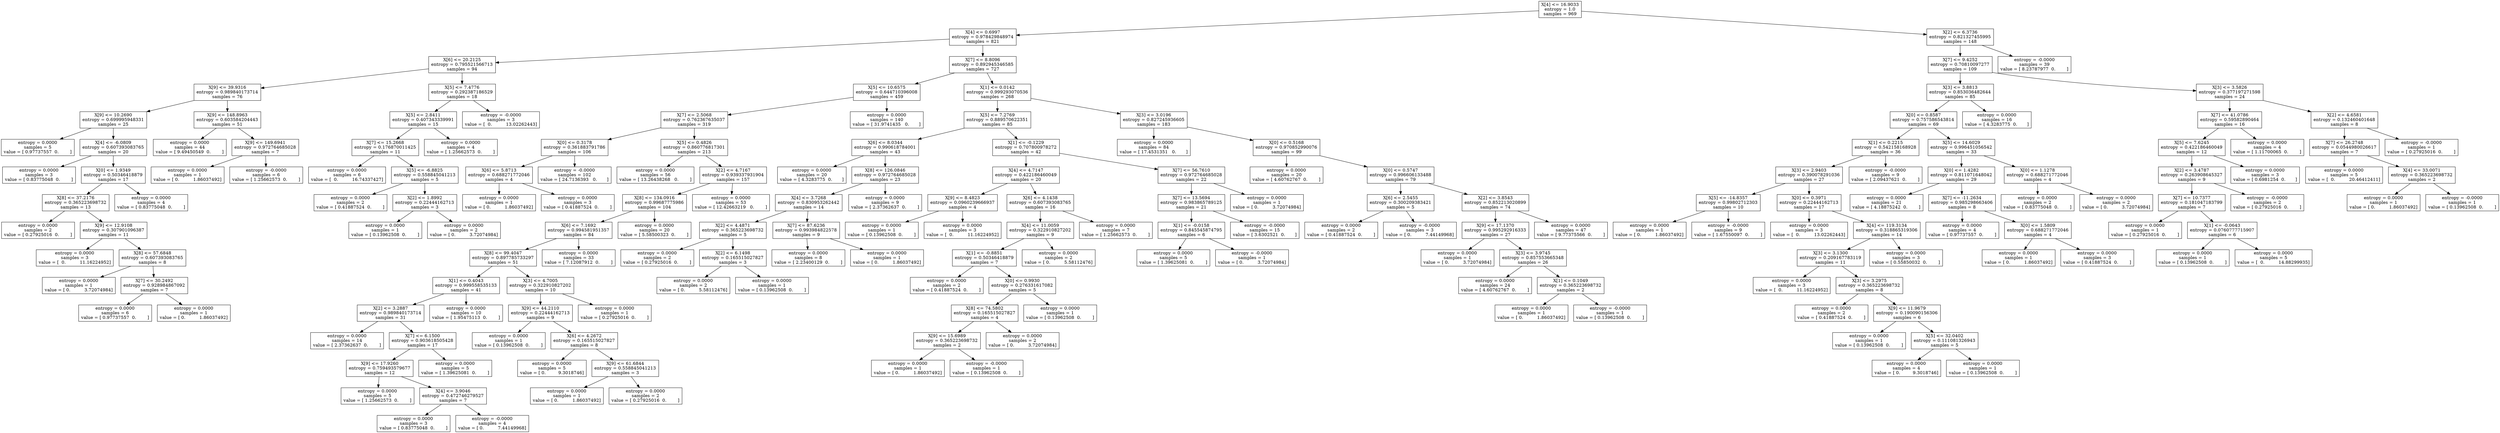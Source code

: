 digraph Tree {
0 [label="X[4] <= 16.9033\nentropy = 1.0\nsamples = 969", shape="box"] ;
1 [label="X[4] <= 0.6997\nentropy = 0.978429848974\nsamples = 821", shape="box"] ;
0 -> 1 ;
2 [label="X[6] <= 20.2125\nentropy = 0.795521566713\nsamples = 94", shape="box"] ;
1 -> 2 ;
3 [label="X[9] <= 39.9316\nentropy = 0.989840173714\nsamples = 76", shape="box"] ;
2 -> 3 ;
4 [label="X[9] <= 10.2690\nentropy = 0.699995948331\nsamples = 25", shape="box"] ;
3 -> 4 ;
5 [label="entropy = 0.0000\nsamples = 5\nvalue = [ 0.97737557  0.        ]", shape="box"] ;
4 -> 5 ;
6 [label="X[4] <= -6.0809\nentropy = 0.607393083765\nsamples = 20", shape="box"] ;
4 -> 6 ;
7 [label="entropy = 0.0000\nsamples = 3\nvalue = [ 0.83775048  0.        ]", shape="box"] ;
6 -> 7 ;
8 [label="X[0] <= 1.9349\nentropy = 0.50346418879\nsamples = 17", shape="box"] ;
6 -> 8 ;
9 [label="X[8] <= 37.2176\nentropy = 0.365223698732\nsamples = 13", shape="box"] ;
8 -> 9 ;
10 [label="entropy = 0.0000\nsamples = 2\nvalue = [ 0.27925016  0.        ]", shape="box"] ;
9 -> 10 ;
11 [label="X[9] <= 12.9108\nentropy = 0.307901096387\nsamples = 11", shape="box"] ;
9 -> 11 ;
12 [label="entropy = 0.0000\nsamples = 3\nvalue = [  0.          11.16224952]", shape="box"] ;
11 -> 12 ;
13 [label="X[8] <= 57.6848\nentropy = 0.607393083765\nsamples = 8", shape="box"] ;
11 -> 13 ;
14 [label="entropy = 0.0000\nsamples = 1\nvalue = [ 0.          3.72074984]", shape="box"] ;
13 -> 14 ;
15 [label="X[7] <= 30.2492\nentropy = 0.928984867092\nsamples = 7", shape="box"] ;
13 -> 15 ;
16 [label="entropy = 0.0000\nsamples = 6\nvalue = [ 0.97737557  0.        ]", shape="box"] ;
15 -> 16 ;
17 [label="entropy = 0.0000\nsamples = 1\nvalue = [ 0.          1.86037492]", shape="box"] ;
15 -> 17 ;
18 [label="entropy = 0.0000\nsamples = 4\nvalue = [ 0.83775048  0.        ]", shape="box"] ;
8 -> 18 ;
19 [label="X[9] <= 148.8963\nentropy = 0.603584204443\nsamples = 51", shape="box"] ;
3 -> 19 ;
20 [label="entropy = 0.0000\nsamples = 44\nvalue = [ 9.49450549  0.        ]", shape="box"] ;
19 -> 20 ;
21 [label="X[9] <= 149.6941\nentropy = 0.972764685028\nsamples = 7", shape="box"] ;
19 -> 21 ;
22 [label="entropy = 0.0000\nsamples = 1\nvalue = [ 0.          1.86037492]", shape="box"] ;
21 -> 22 ;
23 [label="entropy = -0.0000\nsamples = 6\nvalue = [ 1.25662573  0.        ]", shape="box"] ;
21 -> 23 ;
24 [label="X[5] <= 7.4776\nentropy = 0.292387186529\nsamples = 18", shape="box"] ;
2 -> 24 ;
25 [label="X[5] <= 2.8411\nentropy = 0.407343339991\nsamples = 15", shape="box"] ;
24 -> 25 ;
26 [label="X[7] <= 15.2668\nentropy = 0.176870011425\nsamples = 11", shape="box"] ;
25 -> 26 ;
27 [label="entropy = 0.0000\nsamples = 6\nvalue = [  0.          16.74337427]", shape="box"] ;
26 -> 27 ;
28 [label="X[5] <= -6.8825\nentropy = 0.558845041213\nsamples = 5", shape="box"] ;
26 -> 28 ;
29 [label="entropy = 0.0000\nsamples = 2\nvalue = [ 0.41887524  0.        ]", shape="box"] ;
28 -> 29 ;
30 [label="X[2] <= 1.8992\nentropy = 0.22444162713\nsamples = 3", shape="box"] ;
28 -> 30 ;
31 [label="entropy = 0.0000\nsamples = 1\nvalue = [ 0.13962508  0.        ]", shape="box"] ;
30 -> 31 ;
32 [label="entropy = 0.0000\nsamples = 2\nvalue = [ 0.          3.72074984]", shape="box"] ;
30 -> 32 ;
33 [label="entropy = 0.0000\nsamples = 4\nvalue = [ 1.25662573  0.        ]", shape="box"] ;
25 -> 33 ;
34 [label="entropy = -0.0000\nsamples = 3\nvalue = [  0.          13.02262443]", shape="box"] ;
24 -> 34 ;
35 [label="X[7] <= 8.8096\nentropy = 0.892945346585\nsamples = 727", shape="box"] ;
1 -> 35 ;
36 [label="X[5] <= 10.6575\nentropy = 0.644710396008\nsamples = 459", shape="box"] ;
35 -> 36 ;
37 [label="X[7] <= 2.5068\nentropy = 0.762367635037\nsamples = 319", shape="box"] ;
36 -> 37 ;
38 [label="X[0] <= 0.3178\nentropy = 0.361883791786\nsamples = 106", shape="box"] ;
37 -> 38 ;
39 [label="X[6] <= 5.8713\nentropy = 0.688271772046\nsamples = 4", shape="box"] ;
38 -> 39 ;
40 [label="entropy = 0.0000\nsamples = 1\nvalue = [ 0.          1.86037492]", shape="box"] ;
39 -> 40 ;
41 [label="entropy = 0.0000\nsamples = 3\nvalue = [ 0.41887524  0.        ]", shape="box"] ;
39 -> 41 ;
42 [label="entropy = -0.0000\nsamples = 102\nvalue = [ 24.7136393   0.       ]", shape="box"] ;
38 -> 42 ;
43 [label="X[5] <= 0.4826\nentropy = 0.860776817301\nsamples = 213", shape="box"] ;
37 -> 43 ;
44 [label="entropy = 0.0000\nsamples = 56\nvalue = [ 13.26438268   0.        ]", shape="box"] ;
43 -> 44 ;
45 [label="X[2] <= 4.7167\nentropy = 0.939337931904\nsamples = 157", shape="box"] ;
43 -> 45 ;
46 [label="X[8] <= 134.0916\nentropy = 0.99687775986\nsamples = 104", shape="box"] ;
45 -> 46 ;
47 [label="X[6] <= 7.1692\nentropy = 0.994581951357\nsamples = 84", shape="box"] ;
46 -> 47 ;
48 [label="X[8] <= 99.4047\nentropy = 0.897785733297\nsamples = 51", shape="box"] ;
47 -> 48 ;
49 [label="X[1] <= 0.4043\nentropy = 0.999558535133\nsamples = 41", shape="box"] ;
48 -> 49 ;
50 [label="X[2] <= 3.2887\nentropy = 0.989840173714\nsamples = 31", shape="box"] ;
49 -> 50 ;
51 [label="entropy = 0.0000\nsamples = 14\nvalue = [ 2.37362637  0.        ]", shape="box"] ;
50 -> 51 ;
52 [label="X[7] <= 6.1500\nentropy = 0.903618505428\nsamples = 17", shape="box"] ;
50 -> 52 ;
53 [label="X[9] <= 17.9260\nentropy = 0.759493579677\nsamples = 12", shape="box"] ;
52 -> 53 ;
54 [label="entropy = 0.0000\nsamples = 5\nvalue = [ 1.25662573  0.        ]", shape="box"] ;
53 -> 54 ;
55 [label="X[4] <= 3.9046\nentropy = 0.472746279527\nsamples = 7", shape="box"] ;
53 -> 55 ;
56 [label="entropy = 0.0000\nsamples = 3\nvalue = [ 0.83775048  0.        ]", shape="box"] ;
55 -> 56 ;
57 [label="entropy = -0.0000\nsamples = 4\nvalue = [ 0.          7.44149968]", shape="box"] ;
55 -> 57 ;
58 [label="entropy = 0.0000\nsamples = 5\nvalue = [ 1.39625081  0.        ]", shape="box"] ;
52 -> 58 ;
59 [label="entropy = 0.0000\nsamples = 10\nvalue = [ 1.95475113  0.        ]", shape="box"] ;
49 -> 59 ;
60 [label="X[3] <= 4.7005\nentropy = 0.322910827202\nsamples = 10", shape="box"] ;
48 -> 60 ;
61 [label="X[9] <= 44.2110\nentropy = 0.22444162713\nsamples = 9", shape="box"] ;
60 -> 61 ;
62 [label="entropy = 0.0000\nsamples = 1\nvalue = [ 0.13962508  0.        ]", shape="box"] ;
61 -> 62 ;
63 [label="X[6] <= 4.2672\nentropy = 0.165515027827\nsamples = 8", shape="box"] ;
61 -> 63 ;
64 [label="entropy = 0.0000\nsamples = 5\nvalue = [ 0.         9.3018746]", shape="box"] ;
63 -> 64 ;
65 [label="X[9] <= 61.6844\nentropy = 0.558845041213\nsamples = 3", shape="box"] ;
63 -> 65 ;
66 [label="entropy = 0.0000\nsamples = 1\nvalue = [ 0.          1.86037492]", shape="box"] ;
65 -> 66 ;
67 [label="entropy = 0.0000\nsamples = 2\nvalue = [ 0.27925016  0.        ]", shape="box"] ;
65 -> 67 ;
68 [label="entropy = 0.0000\nsamples = 1\nvalue = [ 0.27925016  0.        ]", shape="box"] ;
60 -> 68 ;
69 [label="entropy = 0.0000\nsamples = 33\nvalue = [ 7.12087912  0.        ]", shape="box"] ;
47 -> 69 ;
70 [label="entropy = 0.0000\nsamples = 20\nvalue = [ 5.58500323  0.        ]", shape="box"] ;
46 -> 70 ;
71 [label="entropy = 0.0000\nsamples = 53\nvalue = [ 12.42663219   0.        ]", shape="box"] ;
45 -> 71 ;
72 [label="entropy = 0.0000\nsamples = 140\nvalue = [ 31.9741435   0.       ]", shape="box"] ;
36 -> 72 ;
73 [label="X[1] <= 0.0142\nentropy = 0.999293070536\nsamples = 268", shape="box"] ;
35 -> 73 ;
74 [label="X[5] <= 7.2769\nentropy = 0.889570622351\nsamples = 85", shape="box"] ;
73 -> 74 ;
75 [label="X[6] <= 8.0344\nentropy = 0.990618784001\nsamples = 43", shape="box"] ;
74 -> 75 ;
76 [label="entropy = 0.0000\nsamples = 20\nvalue = [ 4.3283775  0.       ]", shape="box"] ;
75 -> 76 ;
77 [label="X[8] <= 126.0846\nentropy = 0.972764685028\nsamples = 23", shape="box"] ;
75 -> 77 ;
78 [label="X[4] <= 3.7268\nentropy = 0.830953262442\nsamples = 14", shape="box"] ;
77 -> 78 ;
79 [label="X[2] <= 4.4871\nentropy = 0.365223698732\nsamples = 5", shape="box"] ;
78 -> 79 ;
80 [label="entropy = 0.0000\nsamples = 2\nvalue = [ 0.27925016  0.        ]", shape="box"] ;
79 -> 80 ;
81 [label="X[2] <= 6.1498\nentropy = 0.165515027827\nsamples = 3", shape="box"] ;
79 -> 81 ;
82 [label="entropy = 0.0000\nsamples = 2\nvalue = [ 0.          5.58112476]", shape="box"] ;
81 -> 82 ;
83 [label="entropy = 0.0000\nsamples = 1\nvalue = [ 0.13962508  0.        ]", shape="box"] ;
81 -> 83 ;
84 [label="X[7] <= 87.6236\nentropy = 0.993984822578\nsamples = 9", shape="box"] ;
78 -> 84 ;
85 [label="entropy = 0.0000\nsamples = 8\nvalue = [ 2.23400129  0.        ]", shape="box"] ;
84 -> 85 ;
86 [label="entropy = 0.0000\nsamples = 1\nvalue = [ 0.          1.86037492]", shape="box"] ;
84 -> 86 ;
87 [label="entropy = 0.0000\nsamples = 9\nvalue = [ 2.37362637  0.        ]", shape="box"] ;
77 -> 87 ;
88 [label="X[1] <= -0.1229\nentropy = 0.707800978272\nsamples = 42", shape="box"] ;
74 -> 88 ;
89 [label="X[4] <= 4.7147\nentropy = 0.422186460049\nsamples = 20", shape="box"] ;
88 -> 89 ;
90 [label="X[9] <= 8.4823\nentropy = 0.0960239666937\nsamples = 4", shape="box"] ;
89 -> 90 ;
91 [label="entropy = 0.0000\nsamples = 1\nvalue = [ 0.13962508  0.        ]", shape="box"] ;
90 -> 91 ;
92 [label="entropy = 0.0000\nsamples = 3\nvalue = [  0.          11.16224952]", shape="box"] ;
90 -> 92 ;
93 [label="X[6] <= 4.1438\nentropy = 0.607393083765\nsamples = 16", shape="box"] ;
89 -> 93 ;
94 [label="X[4] <= 11.0059\nentropy = 0.322910827202\nsamples = 9", shape="box"] ;
93 -> 94 ;
95 [label="X[1] <= -0.8851\nentropy = 0.50346418879\nsamples = 7", shape="box"] ;
94 -> 95 ;
96 [label="entropy = 0.0000\nsamples = 2\nvalue = [ 0.41887524  0.        ]", shape="box"] ;
95 -> 96 ;
97 [label="X[0] <= 0.9930\nentropy = 0.276331617082\nsamples = 5", shape="box"] ;
95 -> 97 ;
98 [label="X[8] <= 74.5802\nentropy = 0.165515027827\nsamples = 4", shape="box"] ;
97 -> 98 ;
99 [label="X[9] <= 15.6989\nentropy = 0.365223698732\nsamples = 2", shape="box"] ;
98 -> 99 ;
100 [label="entropy = 0.0000\nsamples = 1\nvalue = [ 0.          1.86037492]", shape="box"] ;
99 -> 100 ;
101 [label="entropy = -0.0000\nsamples = 1\nvalue = [ 0.13962508  0.        ]", shape="box"] ;
99 -> 101 ;
102 [label="entropy = 0.0000\nsamples = 2\nvalue = [ 0.          3.72074984]", shape="box"] ;
98 -> 102 ;
103 [label="entropy = 0.0000\nsamples = 1\nvalue = [ 0.13962508  0.        ]", shape="box"] ;
97 -> 103 ;
104 [label="entropy = 0.0000\nsamples = 2\nvalue = [ 0.          5.58112476]", shape="box"] ;
94 -> 104 ;
105 [label="entropy = 0.0000\nsamples = 7\nvalue = [ 1.25662573  0.        ]", shape="box"] ;
93 -> 105 ;
106 [label="X[7] <= 56.7610\nentropy = 0.972764685028\nsamples = 22", shape="box"] ;
88 -> 106 ;
107 [label="X[7] <= 13.5694\nentropy = 0.983865789125\nsamples = 21", shape="box"] ;
106 -> 107 ;
108 [label="X[1] <= -0.0158\nentropy = 0.845545874795\nsamples = 6", shape="box"] ;
107 -> 108 ;
109 [label="entropy = 0.0000\nsamples = 5\nvalue = [ 1.39625081  0.        ]", shape="box"] ;
108 -> 109 ;
110 [label="entropy = -0.0000\nsamples = 1\nvalue = [ 0.          3.72074984]", shape="box"] ;
108 -> 110 ;
111 [label="entropy = -0.0000\nsamples = 15\nvalue = [ 3.6302521  0.       ]", shape="box"] ;
107 -> 111 ;
112 [label="entropy = 0.0000\nsamples = 1\nvalue = [ 0.          3.72074984]", shape="box"] ;
106 -> 112 ;
113 [label="X[3] <= 3.0196\nentropy = 0.827245936605\nsamples = 183", shape="box"] ;
73 -> 113 ;
114 [label="entropy = 0.0000\nsamples = 84\nvalue = [ 17.4531351   0.       ]", shape="box"] ;
113 -> 114 ;
115 [label="X[0] <= 0.5168\nentropy = 0.970852990076\nsamples = 99", shape="box"] ;
113 -> 115 ;
116 [label="entropy = 0.0000\nsamples = 20\nvalue = [ 4.60762767  0.        ]", shape="box"] ;
115 -> 116 ;
117 [label="X[0] <= 0.5747\nentropy = 0.996606133488\nsamples = 79", shape="box"] ;
115 -> 117 ;
118 [label="X[6] <= 2.5455\nentropy = 0.300209383421\nsamples = 5", shape="box"] ;
117 -> 118 ;
119 [label="entropy = 0.0000\nsamples = 2\nvalue = [ 0.41887524  0.        ]", shape="box"] ;
118 -> 119 ;
120 [label="entropy = -0.0000\nsamples = 3\nvalue = [ 0.          7.44149968]", shape="box"] ;
118 -> 120 ;
121 [label="X[2] <= 3.8543\nentropy = 0.852213020899\nsamples = 74", shape="box"] ;
117 -> 121 ;
122 [label="X[9] <= 17.1370\nentropy = 0.995292916333\nsamples = 27", shape="box"] ;
121 -> 122 ;
123 [label="entropy = 0.0000\nsamples = 1\nvalue = [ 0.          3.72074984]", shape="box"] ;
122 -> 123 ;
124 [label="X[3] <= 3.9745\nentropy = 0.857553665348\nsamples = 26", shape="box"] ;
122 -> 124 ;
125 [label="entropy = 0.0000\nsamples = 24\nvalue = [ 4.60762767  0.        ]", shape="box"] ;
124 -> 125 ;
126 [label="X[1] <= 0.1049\nentropy = 0.365223698732\nsamples = 2", shape="box"] ;
124 -> 126 ;
127 [label="entropy = 0.0000\nsamples = 1\nvalue = [ 0.          1.86037492]", shape="box"] ;
126 -> 127 ;
128 [label="entropy = -0.0000\nsamples = 1\nvalue = [ 0.13962508  0.        ]", shape="box"] ;
126 -> 128 ;
129 [label="entropy = 0.0000\nsamples = 47\nvalue = [ 9.77375566  0.        ]", shape="box"] ;
121 -> 129 ;
130 [label="X[2] <= 6.3736\nentropy = 0.821327455995\nsamples = 148", shape="box"] ;
0 -> 130 ;
131 [label="X[7] <= 9.4252\nentropy = 0.70810097277\nsamples = 109", shape="box"] ;
130 -> 131 ;
132 [label="X[3] <= 3.8813\nentropy = 0.853036482644\nsamples = 85", shape="box"] ;
131 -> 132 ;
133 [label="X[0] <= 0.8587\nentropy = 0.757586543814\nsamples = 69", shape="box"] ;
132 -> 133 ;
134 [label="X[1] <= 0.2215\nentropy = 0.542158168928\nsamples = 36", shape="box"] ;
133 -> 134 ;
135 [label="X[3] <= 2.9403\nentropy = 0.390078291036\nsamples = 27", shape="box"] ;
134 -> 135 ;
136 [label="X[5] <= -14.8357\nentropy = 0.99802712303\nsamples = 10", shape="box"] ;
135 -> 136 ;
137 [label="entropy = 0.0000\nsamples = 1\nvalue = [ 0.          1.86037492]", shape="box"] ;
136 -> 137 ;
138 [label="entropy = -0.0000\nsamples = 9\nvalue = [ 1.67550097  0.        ]", shape="box"] ;
136 -> 138 ;
139 [label="X[0] <= 0.3971\nentropy = 0.22444162713\nsamples = 17", shape="box"] ;
135 -> 139 ;
140 [label="entropy = 0.0000\nsamples = 3\nvalue = [  0.          13.02262443]", shape="box"] ;
139 -> 140 ;
141 [label="X[4] <= 119.3134\nentropy = 0.318865319306\nsamples = 14", shape="box"] ;
139 -> 141 ;
142 [label="X[3] <= 3.1300\nentropy = 0.209167783119\nsamples = 11", shape="box"] ;
141 -> 142 ;
143 [label="entropy = 0.0000\nsamples = 3\nvalue = [  0.          11.16224952]", shape="box"] ;
142 -> 143 ;
144 [label="X[3] <= 3.2975\nentropy = 0.365223698732\nsamples = 8", shape="box"] ;
142 -> 144 ;
145 [label="entropy = 0.0000\nsamples = 2\nvalue = [ 0.41887524  0.        ]", shape="box"] ;
144 -> 145 ;
146 [label="X[9] <= 11.9679\nentropy = 0.190090156306\nsamples = 6", shape="box"] ;
144 -> 146 ;
147 [label="entropy = 0.0000\nsamples = 1\nvalue = [ 0.13962508  0.        ]", shape="box"] ;
146 -> 147 ;
148 [label="X[5] <= 32.0402\nentropy = 0.111081326943\nsamples = 5", shape="box"] ;
146 -> 148 ;
149 [label="entropy = 0.0000\nsamples = 4\nvalue = [ 0.         9.3018746]", shape="box"] ;
148 -> 149 ;
150 [label="entropy = 0.0000\nsamples = 1\nvalue = [ 0.13962508  0.        ]", shape="box"] ;
148 -> 150 ;
151 [label="entropy = 0.0000\nsamples = 3\nvalue = [ 0.55850032  0.        ]", shape="box"] ;
141 -> 151 ;
152 [label="entropy = -0.0000\nsamples = 9\nvalue = [ 2.09437621  0.        ]", shape="box"] ;
134 -> 152 ;
153 [label="X[5] <= 14.6029\nentropy = 0.996451056542\nsamples = 33", shape="box"] ;
133 -> 153 ;
154 [label="X[0] <= 1.4282\nentropy = 0.811071648042\nsamples = 29", shape="box"] ;
153 -> 154 ;
155 [label="entropy = 0.0000\nsamples = 21\nvalue = [ 4.18875242  0.        ]", shape="box"] ;
154 -> 155 ;
156 [label="X[7] <= -11.2634\nentropy = 0.985298663406\nsamples = 8", shape="box"] ;
154 -> 156 ;
157 [label="entropy = 0.0000\nsamples = 4\nvalue = [ 0.97737557  0.        ]", shape="box"] ;
156 -> 157 ;
158 [label="X[0] <= 1.5809\nentropy = 0.688271772046\nsamples = 4", shape="box"] ;
156 -> 158 ;
159 [label="entropy = 0.0000\nsamples = 1\nvalue = [ 0.          1.86037492]", shape="box"] ;
158 -> 159 ;
160 [label="entropy = 0.0000\nsamples = 3\nvalue = [ 0.41887524  0.        ]", shape="box"] ;
158 -> 160 ;
161 [label="X[0] <= 1.1278\nentropy = 0.688271772046\nsamples = 4", shape="box"] ;
153 -> 161 ;
162 [label="entropy = 0.0000\nsamples = 2\nvalue = [ 0.83775048  0.        ]", shape="box"] ;
161 -> 162 ;
163 [label="entropy = 0.0000\nsamples = 2\nvalue = [ 0.          3.72074984]", shape="box"] ;
161 -> 163 ;
164 [label="entropy = 0.0000\nsamples = 16\nvalue = [ 4.3283775  0.       ]", shape="box"] ;
132 -> 164 ;
165 [label="X[3] <= 3.5826\nentropy = 0.377197271598\nsamples = 24", shape="box"] ;
131 -> 165 ;
166 [label="X[7] <= 41.0786\nentropy = 0.59582890464\nsamples = 16", shape="box"] ;
165 -> 166 ;
167 [label="X[5] <= 7.6245\nentropy = 0.422186460049\nsamples = 12", shape="box"] ;
166 -> 167 ;
168 [label="X[2] <= 3.4787\nentropy = 0.263908645327\nsamples = 9", shape="box"] ;
167 -> 168 ;
169 [label="X[7] <= 10.7377\nentropy = 0.181047183799\nsamples = 7", shape="box"] ;
168 -> 169 ;
170 [label="entropy = 0.0000\nsamples = 1\nvalue = [ 0.27925016  0.        ]", shape="box"] ;
169 -> 170 ;
171 [label="X[1] <= -0.0643\nentropy = 0.0760777715907\nsamples = 6", shape="box"] ;
169 -> 171 ;
172 [label="entropy = 0.0000\nsamples = 1\nvalue = [ 0.13962508  0.        ]", shape="box"] ;
171 -> 172 ;
173 [label="entropy = 0.0000\nsamples = 5\nvalue = [  0.          14.88299935]", shape="box"] ;
171 -> 173 ;
174 [label="entropy = -0.0000\nsamples = 2\nvalue = [ 0.27925016  0.        ]", shape="box"] ;
168 -> 174 ;
175 [label="entropy = 0.0000\nsamples = 3\nvalue = [ 0.6981254  0.       ]", shape="box"] ;
167 -> 175 ;
176 [label="entropy = 0.0000\nsamples = 4\nvalue = [ 1.11700065  0.        ]", shape="box"] ;
166 -> 176 ;
177 [label="X[2] <= 4.6581\nentropy = 0.132460401648\nsamples = 8", shape="box"] ;
165 -> 177 ;
178 [label="X[7] <= 26.2748\nentropy = 0.0544980026617\nsamples = 7", shape="box"] ;
177 -> 178 ;
179 [label="entropy = 0.0000\nsamples = 5\nvalue = [  0.          20.46412411]", shape="box"] ;
178 -> 179 ;
180 [label="X[4] <= 33.0071\nentropy = 0.365223698732\nsamples = 2", shape="box"] ;
178 -> 180 ;
181 [label="entropy = 0.0000\nsamples = 1\nvalue = [ 0.          1.86037492]", shape="box"] ;
180 -> 181 ;
182 [label="entropy = -0.0000\nsamples = 1\nvalue = [ 0.13962508  0.        ]", shape="box"] ;
180 -> 182 ;
183 [label="entropy = -0.0000\nsamples = 1\nvalue = [ 0.27925016  0.        ]", shape="box"] ;
177 -> 183 ;
184 [label="entropy = -0.0000\nsamples = 39\nvalue = [ 8.23787977  0.        ]", shape="box"] ;
130 -> 184 ;
}
